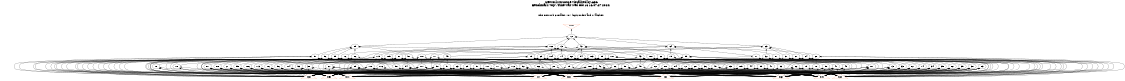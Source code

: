 # Network structure generated by ABC

digraph network {
size = "7.5,10";
center = true;
edge [dir = back];

{
  node [shape = plaintext];
  edge [style = invis];
  LevelTitle1 [label=""];
  LevelTitle2 [label=""];
  Level5 [label = ""];
  Level4 [label = ""];
  Level3 [label = ""];
  Level2 [label = ""];
  Level1 [label = ""];
  Level0 [label = ""];
  LevelTitle1 ->  LevelTitle2 ->  Level5 ->  Level4 ->  Level3 ->  Level2 ->  Level1 ->  Level0;
}

{
  rank = same;
  LevelTitle1;
  title1 [shape=plaintext,
          fontsize=20,
          fontname = "Times-Roman",
          label="Network structure visualized by ABC\nBenchmark \"top\". Time was Wed Oct 16 16:07:27 2024. "
         ];
}

{
  rank = same;
  LevelTitle2;
  title2 [shape=plaintext,
          fontsize=18,
          fontname = "Times-Roman",
          label="The network contains 107 logic nodes and 0 latches.\n"
         ];
}

{
  rank = same;
  Level5;
  Node10 [label = "o_0_", shape = invtriangle, color = coral, fillcolor = coral];
}

{
  rank = same;
  Level4;
  Node12 [label = "12\n", shape = ellipse];
}

{
  rank = same;
  Level3;
  Node13 [label = "13\n", shape = ellipse];
  Node23 [label = "23\n", shape = ellipse];
  Node42 [label = "42\n", shape = ellipse];
  Node64 [label = "64\n", shape = ellipse];
  Node85 [label = "85\n", shape = ellipse];
  Node102 [label = "102\n", shape = ellipse];
}

{
  rank = same;
  Level2;
  Node14 [label = "14\n", shape = ellipse];
  Node17 [label = "17\n", shape = ellipse];
  Node19 [label = "19\n", shape = ellipse];
  Node24 [label = "24\n", shape = ellipse];
  Node27 [label = "27\n", shape = ellipse];
  Node29 [label = "29\n", shape = ellipse];
  Node31 [label = "31\n", shape = ellipse];
  Node32 [label = "32\n", shape = ellipse];
  Node37 [label = "37\n", shape = ellipse];
  Node43 [label = "43\n", shape = ellipse];
  Node49 [label = "49\n", shape = ellipse];
  Node52 [label = "52\n", shape = ellipse];
  Node54 [label = "54\n", shape = ellipse];
  Node59 [label = "59\n", shape = ellipse];
  Node62 [label = "62\n", shape = ellipse];
  Node65 [label = "65\n", shape = ellipse];
  Node68 [label = "68\n", shape = ellipse];
  Node71 [label = "71\n", shape = ellipse];
  Node76 [label = "76\n", shape = ellipse];
  Node79 [label = "79\n", shape = ellipse];
  Node81 [label = "81\n", shape = ellipse];
  Node86 [label = "86\n", shape = ellipse];
  Node91 [label = "91\n", shape = ellipse];
  Node96 [label = "96\n", shape = ellipse];
  Node97 [label = "97\n", shape = ellipse];
  Node99 [label = "99\n", shape = ellipse];
  Node100 [label = "100\n", shape = ellipse];
  Node103 [label = "103\n", shape = ellipse];
  Node104 [label = "104\n", shape = ellipse];
  Node105 [label = "105\n", shape = ellipse];
  Node107 [label = "107\n", shape = ellipse];
  Node110 [label = "110\n", shape = ellipse];
  Node115 [label = "115\n", shape = ellipse];
}

{
  rank = same;
  Level1;
  Node15 [label = "15\n", shape = ellipse];
  Node16 [label = "16\n", shape = ellipse];
  Node18 [label = "18\n", shape = ellipse];
  Node20 [label = "20\n", shape = ellipse];
  Node21 [label = "21\n", shape = ellipse];
  Node22 [label = "22\n", shape = ellipse];
  Node25 [label = "25\n", shape = ellipse];
  Node26 [label = "26\n", shape = ellipse];
  Node28 [label = "28\n", shape = ellipse];
  Node30 [label = "30\n", shape = ellipse];
  Node33 [label = "33\n", shape = ellipse];
  Node34 [label = "34\n", shape = ellipse];
  Node35 [label = "35\n", shape = ellipse];
  Node36 [label = "36\n", shape = ellipse];
  Node38 [label = "38\n", shape = ellipse];
  Node39 [label = "39\n", shape = ellipse];
  Node40 [label = "40\n", shape = ellipse];
  Node41 [label = "41\n", shape = ellipse];
  Node44 [label = "44\n", shape = ellipse];
  Node45 [label = "45\n", shape = ellipse];
  Node46 [label = "46\n", shape = ellipse];
  Node47 [label = "47\n", shape = ellipse];
  Node48 [label = "48\n", shape = ellipse];
  Node50 [label = "50\n", shape = ellipse];
  Node51 [label = "51\n", shape = ellipse];
  Node53 [label = "53\n", shape = ellipse];
  Node55 [label = "55\n", shape = ellipse];
  Node56 [label = "56\n", shape = ellipse];
  Node57 [label = "57\n", shape = ellipse];
  Node58 [label = "58\n", shape = ellipse];
  Node60 [label = "60\n", shape = ellipse];
  Node61 [label = "61\n", shape = ellipse];
  Node63 [label = "63\n", shape = ellipse];
  Node66 [label = "66\n", shape = ellipse];
  Node67 [label = "67\n", shape = ellipse];
  Node69 [label = "69\n", shape = ellipse];
  Node70 [label = "70\n", shape = ellipse];
  Node72 [label = "72\n", shape = ellipse];
  Node73 [label = "73\n", shape = ellipse];
  Node74 [label = "74\n", shape = ellipse];
  Node75 [label = "75\n", shape = ellipse];
  Node77 [label = "77\n", shape = ellipse];
  Node78 [label = "78\n", shape = ellipse];
  Node80 [label = "80\n", shape = ellipse];
  Node82 [label = "82\n", shape = ellipse];
  Node83 [label = "83\n", shape = ellipse];
  Node84 [label = "84\n", shape = ellipse];
  Node87 [label = "87\n", shape = ellipse];
  Node88 [label = "88\n", shape = ellipse];
  Node89 [label = "89\n", shape = ellipse];
  Node90 [label = "90\n", shape = ellipse];
  Node92 [label = "92\n", shape = ellipse];
  Node93 [label = "93\n", shape = ellipse];
  Node94 [label = "94\n", shape = ellipse];
  Node95 [label = "95\n", shape = ellipse];
  Node98 [label = "98\n", shape = ellipse];
  Node101 [label = "101\n", shape = ellipse];
  Node106 [label = "106\n", shape = ellipse];
  Node108 [label = "108\n", shape = ellipse];
  Node109 [label = "109\n", shape = ellipse];
  Node111 [label = "111\n", shape = ellipse];
  Node112 [label = "112\n", shape = ellipse];
  Node113 [label = "113\n", shape = ellipse];
  Node114 [label = "114\n", shape = ellipse];
  Node116 [label = "116\n", shape = ellipse];
  Node117 [label = "117\n", shape = ellipse];
  Node118 [label = "118\n", shape = ellipse];
}

{
  rank = same;
  Level0;
  Node1 [label = "i_7_", shape = triangle, color = coral, fillcolor = coral];
  Node2 [label = "i_8_", shape = triangle, color = coral, fillcolor = coral];
  Node3 [label = "i_5_", shape = triangle, color = coral, fillcolor = coral];
  Node4 [label = "i_6_", shape = triangle, color = coral, fillcolor = coral];
  Node5 [label = "i_3_", shape = triangle, color = coral, fillcolor = coral];
  Node6 [label = "i_4_", shape = triangle, color = coral, fillcolor = coral];
  Node7 [label = "i_1_", shape = triangle, color = coral, fillcolor = coral];
  Node8 [label = "i_2_", shape = triangle, color = coral, fillcolor = coral];
  Node9 [label = "i_0_", shape = triangle, color = coral, fillcolor = coral];
}

title1 -> title2 [style = invis];
title2 -> Node10 [style = invis];
Node10 -> Node12 [style = solid];
Node12 -> Node13 [style = solid];
Node12 -> Node23 [style = solid];
Node12 -> Node42 [style = solid];
Node12 -> Node64 [style = solid];
Node12 -> Node85 [style = solid];
Node12 -> Node102 [style = solid];
Node13 -> Node14 [style = solid];
Node13 -> Node17 [style = solid];
Node13 -> Node19 [style = solid];
Node13 -> Node21 [style = solid];
Node13 -> Node22 [style = solid];
Node14 -> Node15 [style = solid];
Node14 -> Node16 [style = solid];
Node14 -> Node2 [style = solid];
Node14 -> Node3 [style = solid];
Node14 -> Node4 [style = solid];
Node15 -> Node7 [style = solid];
Node15 -> Node8 [style = solid];
Node15 -> Node9 [style = solid];
Node16 -> Node1 [style = solid];
Node16 -> Node3 [style = solid];
Node16 -> Node5 [style = solid];
Node16 -> Node6 [style = solid];
Node16 -> Node7 [style = solid];
Node16 -> Node9 [style = solid];
Node17 -> Node18 [style = solid];
Node17 -> Node1 [style = solid];
Node17 -> Node2 [style = solid];
Node17 -> Node3 [style = solid];
Node17 -> Node6 [style = solid];
Node18 -> Node5 [style = solid];
Node18 -> Node7 [style = solid];
Node18 -> Node9 [style = solid];
Node19 -> Node20 [style = solid];
Node19 -> Node3 [style = solid];
Node19 -> Node5 [style = solid];
Node19 -> Node8 [style = solid];
Node19 -> Node9 [style = solid];
Node20 -> Node1 [style = solid];
Node20 -> Node2 [style = solid];
Node21 -> Node1 [style = solid];
Node21 -> Node3 [style = solid];
Node21 -> Node5 [style = solid];
Node21 -> Node6 [style = solid];
Node21 -> Node7 [style = solid];
Node21 -> Node9 [style = solid];
Node22 -> Node1 [style = solid];
Node22 -> Node4 [style = solid];
Node22 -> Node5 [style = solid];
Node22 -> Node6 [style = solid];
Node22 -> Node8 [style = solid];
Node22 -> Node9 [style = solid];
Node23 -> Node24 [style = solid];
Node23 -> Node27 [style = solid];
Node23 -> Node29 [style = solid];
Node23 -> Node31 [style = solid];
Node23 -> Node32 [style = solid];
Node23 -> Node37 [style = solid];
Node24 -> Node25 [style = solid];
Node24 -> Node26 [style = solid];
Node24 -> Node4 [style = solid];
Node24 -> Node6 [style = solid];
Node24 -> Node8 [style = solid];
Node24 -> Node9 [style = solid];
Node25 -> Node1 [style = solid];
Node25 -> Node3 [style = solid];
Node25 -> Node4 [style = solid];
Node26 -> Node1 [style = solid];
Node26 -> Node2 [style = solid];
Node27 -> Node26 [style = solid];
Node27 -> Node28 [style = solid];
Node27 -> Node4 [style = solid];
Node27 -> Node5 [style = solid];
Node27 -> Node6 [style = solid];
Node27 -> Node8 [style = solid];
Node28 -> Node1 [style = solid];
Node28 -> Node2 [style = solid];
Node28 -> Node3 [style = solid];
Node28 -> Node4 [style = solid];
Node28 -> Node7 [style = solid];
Node28 -> Node8 [style = solid];
Node29 -> Node20 [style = solid];
Node29 -> Node30 [style = solid];
Node29 -> Node3 [style = solid];
Node29 -> Node4 [style = solid];
Node29 -> Node8 [style = solid];
Node29 -> Node9 [style = solid];
Node30 -> Node5 [style = solid];
Node30 -> Node7 [style = solid];
Node30 -> Node8 [style = solid];
Node31 -> Node20 [style = solid];
Node31 -> Node3 [style = solid];
Node31 -> Node5 [style = solid];
Node31 -> Node7 [style = solid];
Node31 -> Node8 [style = solid];
Node31 -> Node9 [style = solid];
Node32 -> Node33 [style = solid];
Node32 -> Node34 [style = solid];
Node32 -> Node35 [style = solid];
Node32 -> Node36 [style = solid];
Node33 -> Node1 [style = solid];
Node33 -> Node4 [style = solid];
Node33 -> Node6 [style = solid];
Node33 -> Node7 [style = solid];
Node33 -> Node8 [style = solid];
Node33 -> Node9 [style = solid];
Node34 -> Node2 [style = solid];
Node34 -> Node3 [style = solid];
Node34 -> Node4 [style = solid];
Node34 -> Node6 [style = solid];
Node34 -> Node8 [style = solid];
Node34 -> Node9 [style = solid];
Node35 -> Node2 [style = solid];
Node35 -> Node4 [style = solid];
Node35 -> Node6 [style = solid];
Node35 -> Node7 [style = solid];
Node35 -> Node8 [style = solid];
Node35 -> Node9 [style = solid];
Node36 -> Node1 [style = solid];
Node36 -> Node2 [style = solid];
Node36 -> Node4 [style = solid];
Node36 -> Node6 [style = solid];
Node36 -> Node7 [style = solid];
Node36 -> Node9 [style = solid];
Node37 -> Node38 [style = solid];
Node37 -> Node39 [style = solid];
Node37 -> Node40 [style = solid];
Node37 -> Node41 [style = solid];
Node38 -> Node1 [style = solid];
Node38 -> Node2 [style = solid];
Node38 -> Node4 [style = solid];
Node38 -> Node6 [style = solid];
Node38 -> Node7 [style = solid];
Node38 -> Node8 [style = solid];
Node39 -> Node2 [style = solid];
Node39 -> Node3 [style = solid];
Node39 -> Node4 [style = solid];
Node39 -> Node6 [style = solid];
Node39 -> Node8 [style = solid];
Node39 -> Node9 [style = solid];
Node40 -> Node1 [style = solid];
Node40 -> Node3 [style = solid];
Node40 -> Node4 [style = solid];
Node40 -> Node6 [style = solid];
Node40 -> Node7 [style = solid];
Node40 -> Node8 [style = solid];
Node41 -> Node2 [style = solid];
Node41 -> Node3 [style = solid];
Node41 -> Node4 [style = solid];
Node41 -> Node5 [style = solid];
Node41 -> Node6 [style = solid];
Node41 -> Node8 [style = solid];
Node42 -> Node43 [style = solid];
Node42 -> Node49 [style = solid];
Node42 -> Node52 [style = solid];
Node42 -> Node54 [style = solid];
Node42 -> Node59 [style = solid];
Node42 -> Node62 [style = solid];
Node43 -> Node44 [style = solid];
Node43 -> Node45 [style = solid];
Node43 -> Node46 [style = solid];
Node43 -> Node47 [style = solid];
Node43 -> Node48 [style = solid];
Node44 -> Node1 [style = solid];
Node44 -> Node2 [style = solid];
Node44 -> Node5 [style = solid];
Node44 -> Node6 [style = solid];
Node44 -> Node8 [style = solid];
Node44 -> Node9 [style = solid];
Node45 -> Node2 [style = solid];
Node45 -> Node3 [style = solid];
Node45 -> Node4 [style = solid];
Node45 -> Node6 [style = solid];
Node45 -> Node7 [style = solid];
Node45 -> Node8 [style = solid];
Node46 -> Node1 [style = solid];
Node46 -> Node2 [style = solid];
Node46 -> Node4 [style = solid];
Node46 -> Node5 [style = solid];
Node46 -> Node7 [style = solid];
Node46 -> Node8 [style = solid];
Node47 -> Node1 [style = solid];
Node47 -> Node2 [style = solid];
Node47 -> Node4 [style = solid];
Node48 -> Node7 [style = solid];
Node48 -> Node8 [style = solid];
Node48 -> Node9 [style = solid];
Node49 -> Node50 [style = solid];
Node49 -> Node51 [style = solid];
Node50 -> Node3 [style = solid];
Node50 -> Node4 [style = solid];
Node50 -> Node5 [style = solid];
Node50 -> Node7 [style = solid];
Node50 -> Node8 [style = solid];
Node50 -> Node9 [style = solid];
Node51 -> Node2 [style = solid];
Node51 -> Node3 [style = solid];
Node51 -> Node4 [style = solid];
Node51 -> Node5 [style = solid];
Node51 -> Node6 [style = solid];
Node51 -> Node7 [style = solid];
Node52 -> Node53 [style = solid];
Node52 -> Node47 [style = solid];
Node52 -> Node3 [style = solid];
Node52 -> Node6 [style = solid];
Node52 -> Node7 [style = solid];
Node52 -> Node8 [style = solid];
Node53 -> Node1 [style = solid];
Node53 -> Node2 [style = solid];
Node53 -> Node4 [style = solid];
Node54 -> Node55 [style = solid];
Node54 -> Node56 [style = solid];
Node54 -> Node57 [style = solid];
Node54 -> Node58 [style = solid];
Node55 -> Node3 [style = solid];
Node55 -> Node4 [style = solid];
Node55 -> Node6 [style = solid];
Node55 -> Node7 [style = solid];
Node55 -> Node8 [style = solid];
Node55 -> Node9 [style = solid];
Node56 -> Node1 [style = solid];
Node56 -> Node3 [style = solid];
Node56 -> Node5 [style = solid];
Node56 -> Node6 [style = solid];
Node56 -> Node7 [style = solid];
Node56 -> Node9 [style = solid];
Node57 -> Node1 [style = solid];
Node57 -> Node3 [style = solid];
Node57 -> Node4 [style = solid];
Node57 -> Node6 [style = solid];
Node57 -> Node7 [style = solid];
Node57 -> Node9 [style = solid];
Node58 -> Node1 [style = solid];
Node58 -> Node2 [style = solid];
Node58 -> Node4 [style = solid];
Node58 -> Node5 [style = solid];
Node58 -> Node6 [style = solid];
Node58 -> Node9 [style = solid];
Node59 -> Node60 [style = solid];
Node59 -> Node61 [style = solid];
Node59 -> Node3 [style = solid];
Node59 -> Node4 [style = solid];
Node59 -> Node7 [style = solid];
Node59 -> Node8 [style = solid];
Node60 -> Node1 [style = solid];
Node60 -> Node2 [style = solid];
Node61 -> Node2 [style = solid];
Node61 -> Node4 [style = solid];
Node61 -> Node5 [style = solid];
Node61 -> Node6 [style = solid];
Node61 -> Node8 [style = solid];
Node61 -> Node9 [style = solid];
Node62 -> Node26 [style = solid];
Node62 -> Node63 [style = solid];
Node62 -> Node3 [style = solid];
Node62 -> Node5 [style = solid];
Node62 -> Node6 [style = solid];
Node62 -> Node8 [style = solid];
Node63 -> Node2 [style = solid];
Node63 -> Node3 [style = solid];
Node63 -> Node4 [style = solid];
Node63 -> Node5 [style = solid];
Node63 -> Node6 [style = solid];
Node63 -> Node7 [style = solid];
Node64 -> Node65 [style = solid];
Node64 -> Node68 [style = solid];
Node64 -> Node71 [style = solid];
Node64 -> Node76 [style = solid];
Node64 -> Node79 [style = solid];
Node64 -> Node81 [style = solid];
Node65 -> Node66 [style = solid];
Node65 -> Node67 [style = solid];
Node65 -> Node3 [style = solid];
Node65 -> Node5 [style = solid];
Node65 -> Node6 [style = solid];
Node65 -> Node9 [style = solid];
Node66 -> Node1 [style = solid];
Node66 -> Node4 [style = solid];
Node67 -> Node1 [style = solid];
Node67 -> Node3 [style = solid];
Node67 -> Node4 [style = solid];
Node67 -> Node5 [style = solid];
Node67 -> Node7 [style = solid];
Node67 -> Node8 [style = solid];
Node68 -> Node69 [style = solid];
Node68 -> Node70 [style = solid];
Node68 -> Node6 [style = solid];
Node68 -> Node7 [style = solid];
Node68 -> Node8 [style = solid];
Node68 -> Node9 [style = solid];
Node69 -> Node2 [style = solid];
Node69 -> Node3 [style = solid];
Node69 -> Node4 [style = solid];
Node70 -> Node4 [style = solid];
Node70 -> Node5 [style = solid];
Node70 -> Node6 [style = solid];
Node71 -> Node72 [style = solid];
Node71 -> Node73 [style = solid];
Node71 -> Node74 [style = solid];
Node71 -> Node75 [style = solid];
Node72 -> Node3 [style = solid];
Node72 -> Node4 [style = solid];
Node72 -> Node5 [style = solid];
Node72 -> Node6 [style = solid];
Node72 -> Node7 [style = solid];
Node72 -> Node8 [style = solid];
Node73 -> Node1 [style = solid];
Node73 -> Node4 [style = solid];
Node73 -> Node6 [style = solid];
Node73 -> Node7 [style = solid];
Node73 -> Node8 [style = solid];
Node73 -> Node9 [style = solid];
Node74 -> Node2 [style = solid];
Node74 -> Node3 [style = solid];
Node74 -> Node4 [style = solid];
Node74 -> Node6 [style = solid];
Node74 -> Node8 [style = solid];
Node74 -> Node9 [style = solid];
Node75 -> Node4 [style = solid];
Node75 -> Node5 [style = solid];
Node75 -> Node6 [style = solid];
Node75 -> Node7 [style = solid];
Node75 -> Node8 [style = solid];
Node75 -> Node9 [style = solid];
Node76 -> Node77 [style = solid];
Node76 -> Node78 [style = solid];
Node76 -> Node1 [style = solid];
Node76 -> Node3 [style = solid];
Node76 -> Node5 [style = solid];
Node76 -> Node6 [style = solid];
Node77 -> Node7 [style = solid];
Node77 -> Node8 [style = solid];
Node77 -> Node9 [style = solid];
Node78 -> Node5 [style = solid];
Node78 -> Node7 [style = solid];
Node78 -> Node8 [style = solid];
Node79 -> Node60 [style = solid];
Node79 -> Node80 [style = solid];
Node79 -> Node4 [style = solid];
Node79 -> Node7 [style = solid];
Node79 -> Node8 [style = solid];
Node79 -> Node9 [style = solid];
Node80 -> Node2 [style = solid];
Node80 -> Node5 [style = solid];
Node80 -> Node6 [style = solid];
Node80 -> Node9 [style = solid];
Node81 -> Node82 [style = solid];
Node81 -> Node83 [style = solid];
Node81 -> Node84 [style = solid];
Node82 -> Node2 [style = solid];
Node82 -> Node3 [style = solid];
Node82 -> Node4 [style = solid];
Node82 -> Node6 [style = solid];
Node82 -> Node8 [style = solid];
Node82 -> Node9 [style = solid];
Node83 -> Node1 [style = solid];
Node83 -> Node2 [style = solid];
Node83 -> Node4 [style = solid];
Node83 -> Node6 [style = solid];
Node83 -> Node8 [style = solid];
Node83 -> Node9 [style = solid];
Node84 -> Node2 [style = solid];
Node84 -> Node3 [style = solid];
Node84 -> Node4 [style = solid];
Node84 -> Node5 [style = solid];
Node84 -> Node6 [style = solid];
Node84 -> Node9 [style = solid];
Node85 -> Node86 [style = solid];
Node85 -> Node91 [style = solid];
Node85 -> Node96 [style = solid];
Node85 -> Node97 [style = solid];
Node85 -> Node99 [style = solid];
Node85 -> Node100 [style = solid];
Node86 -> Node87 [style = solid];
Node86 -> Node88 [style = solid];
Node86 -> Node89 [style = solid];
Node86 -> Node90 [style = solid];
Node87 -> Node1 [style = solid];
Node87 -> Node3 [style = solid];
Node87 -> Node4 [style = solid];
Node87 -> Node5 [style = solid];
Node87 -> Node7 [style = solid];
Node87 -> Node9 [style = solid];
Node88 -> Node1 [style = solid];
Node88 -> Node3 [style = solid];
Node88 -> Node5 [style = solid];
Node88 -> Node6 [style = solid];
Node88 -> Node7 [style = solid];
Node88 -> Node9 [style = solid];
Node89 -> Node1 [style = solid];
Node89 -> Node2 [style = solid];
Node89 -> Node3 [style = solid];
Node89 -> Node5 [style = solid];
Node89 -> Node8 [style = solid];
Node89 -> Node9 [style = solid];
Node90 -> Node1 [style = solid];
Node90 -> Node2 [style = solid];
Node90 -> Node4 [style = solid];
Node90 -> Node5 [style = solid];
Node90 -> Node6 [style = solid];
Node90 -> Node8 [style = solid];
Node91 -> Node92 [style = solid];
Node91 -> Node93 [style = solid];
Node91 -> Node94 [style = solid];
Node91 -> Node95 [style = solid];
Node92 -> Node2 [style = solid];
Node92 -> Node3 [style = solid];
Node92 -> Node4 [style = solid];
Node92 -> Node6 [style = solid];
Node92 -> Node7 [style = solid];
Node92 -> Node9 [style = solid];
Node93 -> Node2 [style = solid];
Node93 -> Node3 [style = solid];
Node93 -> Node5 [style = solid];
Node93 -> Node7 [style = solid];
Node93 -> Node8 [style = solid];
Node93 -> Node9 [style = solid];
Node94 -> Node1 [style = solid];
Node94 -> Node2 [style = solid];
Node94 -> Node3 [style = solid];
Node94 -> Node5 [style = solid];
Node94 -> Node8 [style = solid];
Node94 -> Node9 [style = solid];
Node95 -> Node1 [style = solid];
Node95 -> Node3 [style = solid];
Node95 -> Node4 [style = solid];
Node95 -> Node5 [style = solid];
Node95 -> Node7 [style = solid];
Node95 -> Node9 [style = solid];
Node96 -> Node26 [style = solid];
Node96 -> Node3 [style = solid];
Node96 -> Node5 [style = solid];
Node96 -> Node7 [style = solid];
Node96 -> Node8 [style = solid];
Node97 -> Node98 [style = solid];
Node97 -> Node3 [style = solid];
Node97 -> Node5 [style = solid];
Node97 -> Node6 [style = solid];
Node97 -> Node7 [style = solid];
Node97 -> Node9 [style = solid];
Node98 -> Node1 [style = solid];
Node98 -> Node2 [style = solid];
Node99 -> Node66 [style = solid];
Node99 -> Node3 [style = solid];
Node99 -> Node5 [style = solid];
Node99 -> Node7 [style = solid];
Node99 -> Node8 [style = solid];
Node99 -> Node9 [style = solid];
Node100 -> Node60 [style = solid];
Node100 -> Node48 [style = solid];
Node100 -> Node101 [style = solid];
Node100 -> Node6 [style = solid];
Node101 -> Node1 [style = solid];
Node101 -> Node2 [style = solid];
Node101 -> Node4 [style = solid];
Node101 -> Node5 [style = solid];
Node101 -> Node6 [style = solid];
Node101 -> Node8 [style = solid];
Node102 -> Node103 [style = solid];
Node102 -> Node104 [style = solid];
Node102 -> Node105 [style = solid];
Node102 -> Node107 [style = solid];
Node102 -> Node110 [style = solid];
Node102 -> Node115 [style = solid];
Node103 -> Node15 [style = solid];
Node103 -> Node2 [style = solid];
Node103 -> Node4 [style = solid];
Node103 -> Node5 [style = solid];
Node104 -> Node20 [style = solid];
Node104 -> Node4 [style = solid];
Node104 -> Node5 [style = solid];
Node104 -> Node6 [style = solid];
Node104 -> Node7 [style = solid];
Node105 -> Node77 [style = solid];
Node105 -> Node98 [style = solid];
Node105 -> Node106 [style = solid];
Node105 -> Node3 [style = solid];
Node106 -> Node1 [style = solid];
Node106 -> Node3 [style = solid];
Node106 -> Node5 [style = solid];
Node106 -> Node6 [style = solid];
Node106 -> Node7 [style = solid];
Node106 -> Node9 [style = solid];
Node107 -> Node69 [style = solid];
Node107 -> Node108 [style = solid];
Node107 -> Node109 [style = solid];
Node107 -> Node6 [style = solid];
Node107 -> Node7 [style = solid];
Node107 -> Node9 [style = solid];
Node108 -> Node1 [style = solid];
Node108 -> Node2 [style = solid];
Node108 -> Node4 [style = solid];
Node108 -> Node5 [style = solid];
Node108 -> Node7 [style = solid];
Node108 -> Node8 [style = solid];
Node109 -> Node1 [style = solid];
Node109 -> Node2 [style = solid];
Node109 -> Node5 [style = solid];
Node109 -> Node6 [style = solid];
Node109 -> Node8 [style = solid];
Node109 -> Node9 [style = solid];
Node110 -> Node111 [style = solid];
Node110 -> Node112 [style = solid];
Node110 -> Node113 [style = solid];
Node110 -> Node114 [style = solid];
Node111 -> Node2 [style = solid];
Node111 -> Node3 [style = solid];
Node111 -> Node4 [style = solid];
Node111 -> Node5 [style = solid];
Node111 -> Node7 [style = solid];
Node111 -> Node8 [style = solid];
Node112 -> Node1 [style = solid];
Node112 -> Node2 [style = solid];
Node112 -> Node4 [style = solid];
Node112 -> Node5 [style = solid];
Node112 -> Node7 [style = solid];
Node112 -> Node8 [style = solid];
Node113 -> Node1 [style = solid];
Node113 -> Node3 [style = solid];
Node113 -> Node5 [style = solid];
Node113 -> Node6 [style = solid];
Node113 -> Node7 [style = solid];
Node113 -> Node9 [style = solid];
Node114 -> Node2 [style = solid];
Node114 -> Node3 [style = solid];
Node114 -> Node5 [style = solid];
Node114 -> Node6 [style = solid];
Node114 -> Node7 [style = solid];
Node114 -> Node9 [style = solid];
Node115 -> Node116 [style = solid];
Node115 -> Node117 [style = solid];
Node115 -> Node118 [style = solid];
Node115 -> Node5 [style = solid];
Node115 -> Node7 [style = solid];
Node115 -> Node9 [style = solid];
Node116 -> Node1 [style = solid];
Node116 -> Node3 [style = solid];
Node116 -> Node6 [style = solid];
Node117 -> Node1 [style = solid];
Node117 -> Node2 [style = solid];
Node117 -> Node3 [style = solid];
Node117 -> Node4 [style = solid];
Node117 -> Node7 [style = solid];
Node117 -> Node8 [style = solid];
Node118 -> Node1 [style = solid];
Node118 -> Node3 [style = solid];
Node118 -> Node4 [style = solid];
Node118 -> Node5 [style = solid];
Node118 -> Node6 [style = solid];
Node118 -> Node9 [style = solid];
}

